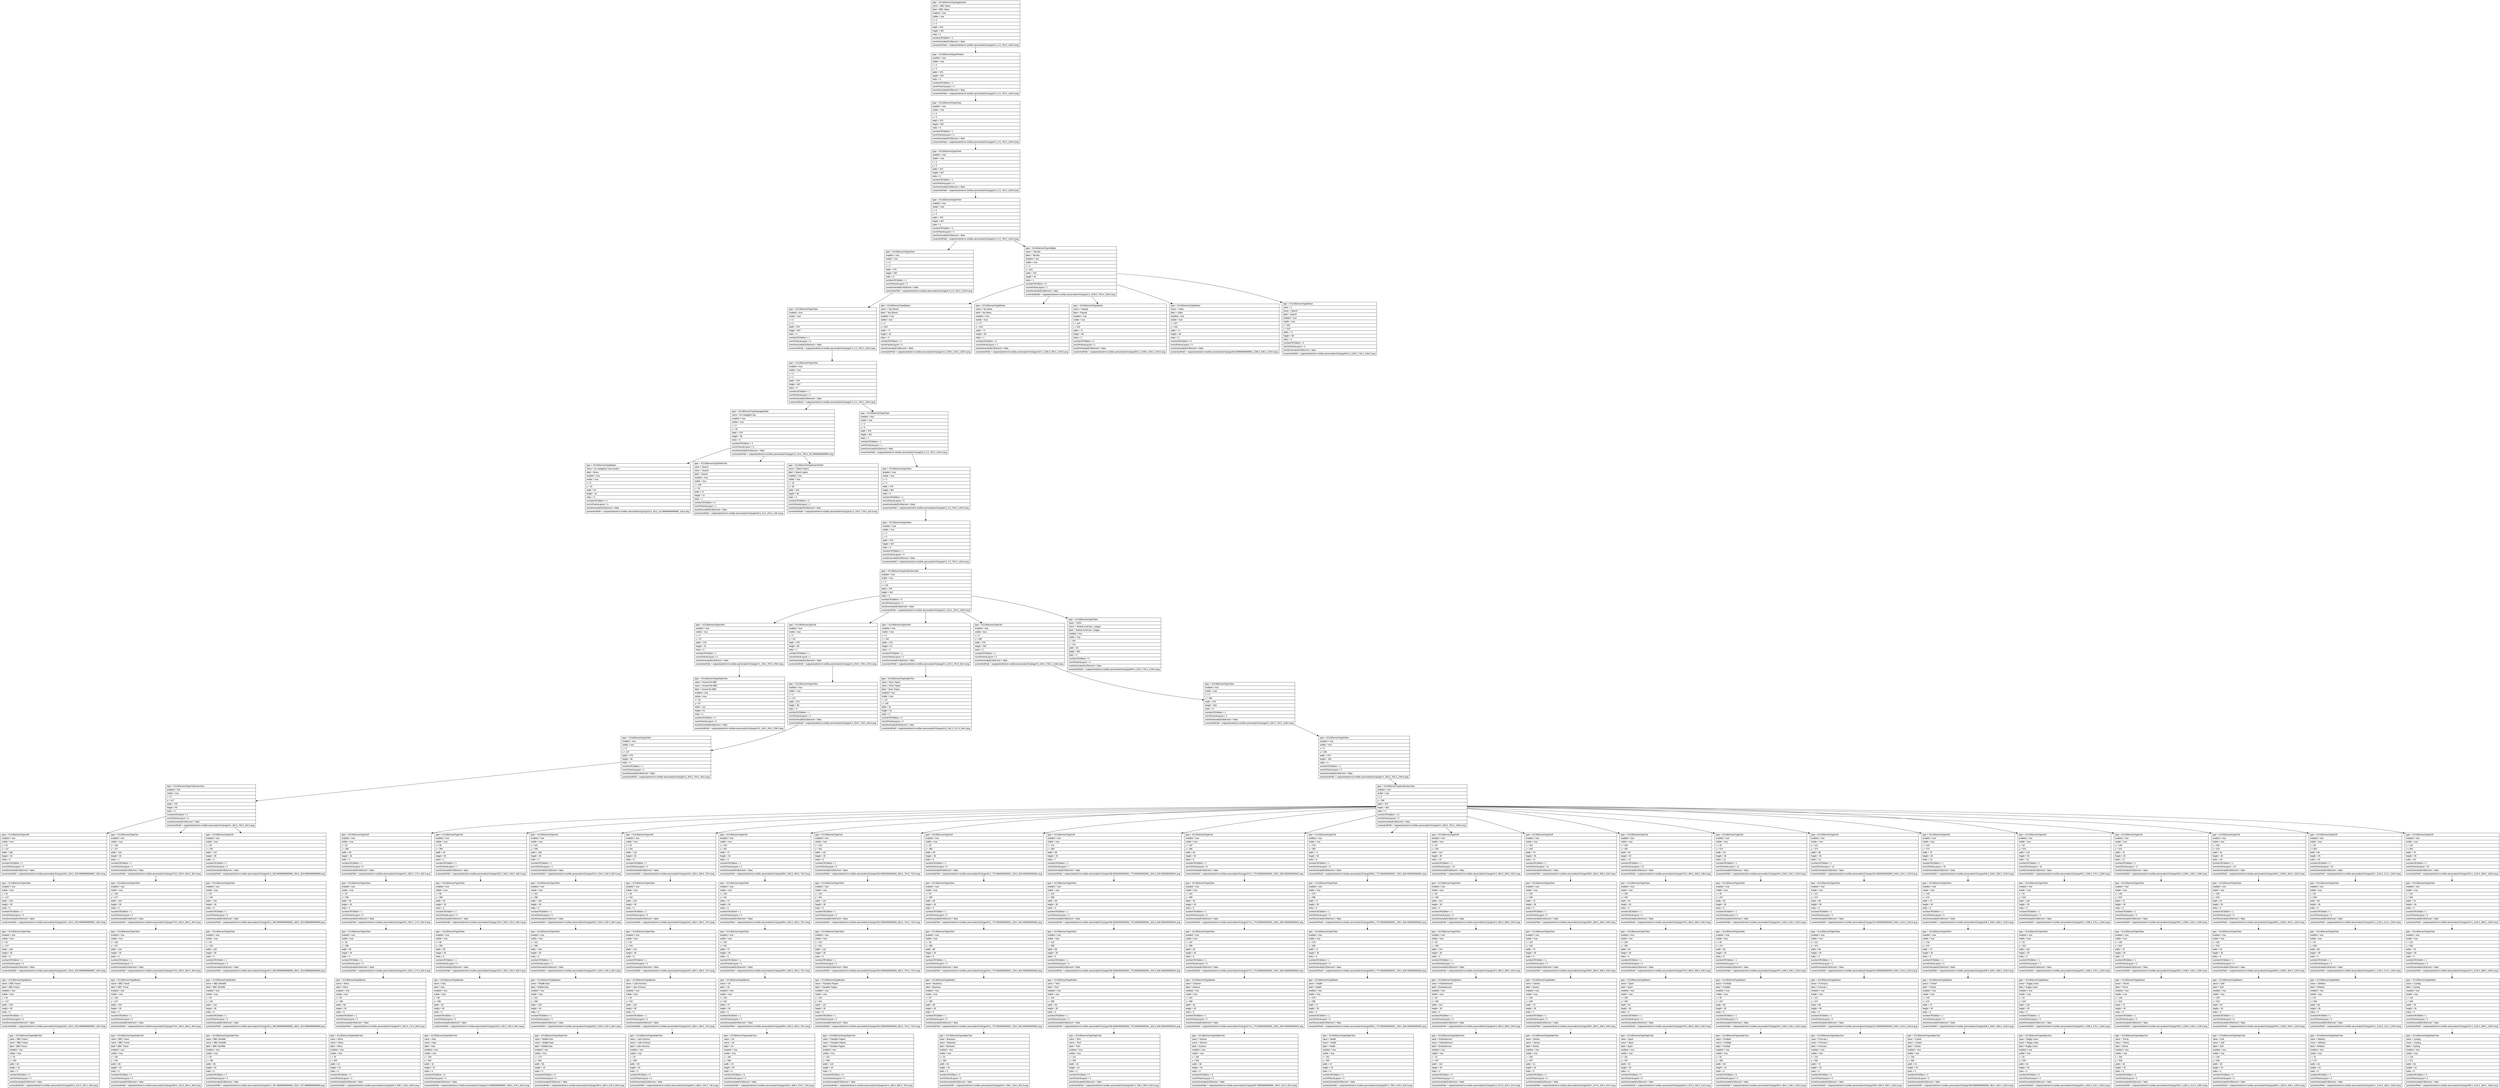 digraph Layout {

	node [shape=record fontname=Arial];

	0	[label="{type = XCUIElementTypeApplication\l|name = BBC News\l|label = BBC News\l|enabled = true\l|visible = true\l|x = 0\l|y = 0\l|width = 375\l|height = 667\l|index = 0\l|numberOfChildren = 2\l|eventGeneratedOnElement = false \l|screenshotPath = outputs/android-to-ios/bbc-personalize/S1/pngs/0.0_0.0_750.0_1334.0.png\l}"]
	1	[label="{type = XCUIElementTypeWindow\l|enabled = true\l|visible = true\l|x = 0\l|y = 0\l|width = 375\l|height = 667\l|index = 0\l|numberOfChildren = 1\l|numInParentLayout = 0\l|eventGeneratedOnElement = false \l|screenshotPath = outputs/android-to-ios/bbc-personalize/S1/pngs/0.0_0.0_750.0_1334.0.png\l}"]
	2	[label="{type = XCUIElementTypeOther\l|enabled = true\l|visible = true\l|x = 0\l|y = 0\l|width = 375\l|height = 667\l|index = 0\l|numberOfChildren = 1\l|numInParentLayout = 0\l|eventGeneratedOnElement = false \l|screenshotPath = outputs/android-to-ios/bbc-personalize/S1/pngs/0.0_0.0_750.0_1334.0.png\l}"]
	3	[label="{type = XCUIElementTypeOther\l|enabled = true\l|visible = true\l|x = 0\l|y = 0\l|width = 375\l|height = 667\l|index = 0\l|numberOfChildren = 1\l|numInParentLayout = 0\l|eventGeneratedOnElement = false \l|screenshotPath = outputs/android-to-ios/bbc-personalize/S1/pngs/0.0_0.0_750.0_1334.0.png\l}"]
	4	[label="{type = XCUIElementTypeOther\l|enabled = true\l|visible = true\l|x = 0\l|y = 0\l|width = 375\l|height = 667\l|index = 0\l|numberOfChildren = 2\l|numInParentLayout = 0\l|eventGeneratedOnElement = false \l|screenshotPath = outputs/android-to-ios/bbc-personalize/S1/pngs/0.0_0.0_750.0_1334.0.png\l}"]
	5	[label="{type = XCUIElementTypeOther\l|enabled = true\l|visible = true\l|x = 0\l|y = 0\l|width = 375\l|height = 667\l|index = 0\l|numberOfChildren = 1\l|numInParentLayout = 0\l|eventGeneratedOnElement = false \l|screenshotPath = outputs/android-to-ios/bbc-personalize/S1/pngs/0.0_0.0_750.0_1334.0.png\l}"]
	6	[label="{type = XCUIElementTypeTabBar\l|name = Tab Bar\l|label = Tab Bar\l|enabled = true\l|visible = true\l|x = 0\l|y = 618\l|width = 375\l|height = 49\l|index = 1\l|numberOfChildren = 5\l|numInParentLayout = 1\l|eventGeneratedOnElement = false \l|screenshotPath = outputs/android-to-ios/bbc-personalize/S1/pngs/0.0_1236.0_750.0_1334.0.png\l}"]
	7	[label="{type = XCUIElementTypeOther\l|enabled = true\l|visible = true\l|x = 0\l|y = 0\l|width = 375\l|height = 667\l|index = 0\l|numberOfChildren = 1\l|numInParentLayout = 0\l|eventGeneratedOnElement = false \l|screenshotPath = outputs/android-to-ios/bbc-personalize/S1/pngs/0.0_0.0_750.0_1334.0.png\l}"]
	8	[label="{type = XCUIElementTypeButton\l|name = Top Stories\l|label = Top Stories\l|enabled = true\l|visible = true\l|x = 2\l|y = 619\l|width = 71\l|height = 48\l|index = 0\l|numberOfChildren = 0\l|numInParentLayout = 0\l|eventGeneratedOnElement = false \l|screenshotPath = outputs/android-to-ios/bbc-personalize/S1/pngs/4.0_1238.0_146.0_1334.0.png\l}"]
	9	[label="{type = XCUIElementTypeButton\l|name = My News\l|label = My News\l|enabled = true\l|visible = true\l|x = 77\l|y = 619\l|width = 71\l|height = 48\l|index = 1\l|numberOfChildren = 0\l|numInParentLayout = 1\l|eventGeneratedOnElement = false \l|screenshotPath = outputs/android-to-ios/bbc-personalize/S1/pngs/154.0_1238.0_296.0_1334.0.png\l}"]
	10	[label="{type = XCUIElementTypeButton\l|name = Popular\l|label = Popular\l|enabled = true\l|visible = true\l|x = 152\l|y = 619\l|width = 71\l|height = 48\l|index = 2\l|numberOfChildren = 0\l|numInParentLayout = 2\l|eventGeneratedOnElement = false \l|screenshotPath = outputs/android-to-ios/bbc-personalize/S1/pngs/304.0_1238.0_446.0_1334.0.png\l}"]
	11	[label="{type = XCUIElementTypeButton\l|name = Video\l|label = Video\l|enabled = true\l|visible = true\l|x = 227\l|y = 619\l|width = 71\l|height = 48\l|index = 3\l|numberOfChildren = 0\l|numInParentLayout = 3\l|eventGeneratedOnElement = false \l|screenshotPath = outputs/android-to-ios/bbc-personalize/S1/pngs/453.99999999999994_1238.0_596.0_1334.0.png\l}"]
	12	[label="{type = XCUIElementTypeButton\l|value = 1\l|name = Search\l|label = Search\l|enabled = true\l|visible = true\l|x = 302\l|y = 619\l|width = 71\l|height = 48\l|index = 4\l|numberOfChildren = 0\l|numInParentLayout = 4\l|eventGeneratedOnElement = false \l|screenshotPath = outputs/android-to-ios/bbc-personalize/S1/pngs/604.0_1238.0_746.0_1334.0.png\l}"]
	13	[label="{type = XCUIElementTypeOther\l|enabled = true\l|visible = true\l|x = 0\l|y = 0\l|width = 375\l|height = 667\l|index = 0\l|numberOfChildren = 2\l|numInParentLayout = 0\l|eventGeneratedOnElement = false \l|screenshotPath = outputs/android-to-ios/bbc-personalize/S1/pngs/0.0_0.0_750.0_1334.0.png\l}"]
	14	[label="{type = XCUIElementTypeNavigationBar\l|name = bn-navigation-bar\l|enabled = true\l|visible = true\l|x = 0\l|y = 20\l|width = 375\l|height = 96\l|index = 0\l|numberOfChildren = 3\l|numInParentLayout = 0\l|eventGeneratedOnElement = false \l|screenshotPath = outputs/android-to-ios/bbc-personalize/S1/pngs/0.0_40.0_750.0_231.99999999999997.png\l}"]
	15	[label="{type = XCUIElementTypeOther\l|enabled = true\l|visible = true\l|x = 0\l|y = 0\l|width = 375\l|height = 667\l|index = 1\l|numberOfChildren = 1\l|numInParentLayout = 1\l|eventGeneratedOnElement = false \l|screenshotPath = outputs/android-to-ios/bbc-personalize/S1/pngs/0.0_0.0_750.0_1334.0.png\l}"]
	16	[label="{type = XCUIElementTypeButton\l|name = bn-navigation-menu-button\l|label = Menu\l|enabled = true\l|visible = true\l|x = 8\l|y = 20\l|width = 54\l|height = 44\l|index = 0\l|numberOfChildren = 0\l|numInParentLayout = 0\l|eventGeneratedOnElement = false \l|screenshotPath = outputs/android-to-ios/bbc-personalize/S1/pngs/16.0_40.0_123.99999999999999_128.0.png\l}"]
	17	[label="{type = XCUIElementTypeStaticText\l|value = Search\l|name = Search\l|label = Search\l|enabled = true\l|visible = true\l|x = 159\l|y = 32\l|width = 57\l|height = 21\l|index = 1\l|numberOfChildren = 0\l|numInParentLayout = 1\l|eventGeneratedOnElement = false \l|screenshotPath = outputs/android-to-ios/bbc-personalize/S1/pngs/318.0_64.0_432.0_106.0.png\l}"]
	18	[label="{type = XCUIElementTypeSearchField\l|name = Search topics\l|label = Search topics\l|enabled = true\l|visible = true\l|x = 16\l|y = 65\l|width = 343\l|height = 36\l|index = 2\l|numberOfChildren = 0\l|numInParentLayout = 2\l|eventGeneratedOnElement = false \l|screenshotPath = outputs/android-to-ios/bbc-personalize/S1/pngs/32.0_130.0_718.0_202.0.png\l}"]
	19	[label="{type = XCUIElementTypeOther\l|enabled = true\l|visible = true\l|x = 0\l|y = 0\l|width = 375\l|height = 667\l|index = 0\l|numberOfChildren = 1\l|numInParentLayout = 0\l|eventGeneratedOnElement = false \l|screenshotPath = outputs/android-to-ios/bbc-personalize/S1/pngs/0.0_0.0_750.0_1334.0.png\l}"]
	20	[label="{type = XCUIElementTypeOther\l|enabled = true\l|visible = true\l|x = 0\l|y = 0\l|width = 375\l|height = 667\l|index = 0\l|numberOfChildren = 1\l|numInParentLayout = 0\l|eventGeneratedOnElement = false \l|screenshotPath = outputs/android-to-ios/bbc-personalize/S1/pngs/0.0_0.0_750.0_1334.0.png\l}"]
	21	[label="{type = XCUIElementTypeCollectionView\l|enabled = true\l|visible = true\l|x = 0\l|y = 116\l|width = 375\l|height = 502\l|index = 0\l|numberOfChildren = 5\l|numInParentLayout = 0\l|eventGeneratedOnElement = false \l|screenshotPath = outputs/android-to-ios/bbc-personalize/S1/pngs/0.0_232.0_750.0_1236.0.png\l}"]
	22	[label="{type = XCUIElementTypeOther\l|enabled = true\l|visible = true\l|x = 0\l|y = 97\l|width = 375\l|height = 51\l|index = 0\l|numberOfChildren = 1\l|numInParentLayout = 0\l|eventGeneratedOnElement = false \l|screenshotPath = outputs/android-to-ios/bbc-personalize/S1/pngs/0.0_194.0_750.0_296.0.png\l}"]
	23	[label="{type = XCUIElementTypeCell\l|enabled = true\l|visible = true\l|x = 0\l|y = 147\l|width = 375\l|height = 80\l|index = 1\l|numberOfChildren = 1\l|numInParentLayout = 1\l|eventGeneratedOnElement = false \l|screenshotPath = outputs/android-to-ios/bbc-personalize/S1/pngs/0.0_294.0_750.0_454.0.png\l}"]
	24	[label="{type = XCUIElementTypeOther\l|enabled = true\l|visible = true\l|x = 0\l|y = 246\l|width = 375\l|height = 51\l|index = 2\l|numberOfChildren = 1\l|numInParentLayout = 2\l|eventGeneratedOnElement = false \l|screenshotPath = outputs/android-to-ios/bbc-personalize/S1/pngs/0.0_492.0_750.0_594.0.png\l}"]
	25	[label="{type = XCUIElementTypeCell\l|enabled = true\l|visible = true\l|x = 0\l|y = 296\l|width = 375\l|height = 302\l|index = 3\l|numberOfChildren = 1\l|numInParentLayout = 3\l|eventGeneratedOnElement = false \l|screenshotPath = outputs/android-to-ios/bbc-personalize/S1/pngs/0.0_592.0_750.0_1196.0.png\l}"]
	26	[label="{type = XCUIElementTypeOther\l|value = 100%\l|name = Vertical scroll bar, 2 pages\l|label = Vertical scroll bar, 2 pages\l|enabled = true\l|visible = true\l|x = 342\l|y = 116\l|width = 30\l|height = 502\l|index = 4\l|numberOfChildren = 0\l|numInParentLayout = 4\l|eventGeneratedOnElement = false \l|screenshotPath = outputs/android-to-ios/bbc-personalize/S1/pngs/684.0_232.0_744.0_1236.0.png\l}"]
	27	[label="{type = XCUIElementTypeStaticText\l|value = Around the BBC\l|name = Around the BBC\l|label = Around the BBC\l|enabled = true\l|visible = true\l|x = 20\l|y = 97\l|width = 121\l|height = 51\l|index = 0\l|numberOfChildren = 0\l|numInParentLayout = 0\l|eventGeneratedOnElement = false \l|screenshotPath = outputs/android-to-ios/bbc-personalize/S1/pngs/40.0_194.0_282.0_296.0.png\l}"]
	28	[label="{type = XCUIElementTypeOther\l|enabled = true\l|visible = true\l|x = 0\l|y = 147\l|width = 375\l|height = 80\l|index = 0\l|numberOfChildren = 1\l|numInParentLayout = 0\l|eventGeneratedOnElement = false \l|screenshotPath = outputs/android-to-ios/bbc-personalize/S1/pngs/0.0_294.0_750.0_454.0.png\l}"]
	29	[label="{type = XCUIElementTypeStaticText\l|value = More Topics\l|name = More Topics\l|label = More Topics\l|enabled = true\l|visible = true\l|x = 20\l|y = 246\l|width = 91\l|height = 51\l|index = 0\l|numberOfChildren = 0\l|numInParentLayout = 0\l|eventGeneratedOnElement = false \l|screenshotPath = outputs/android-to-ios/bbc-personalize/S1/pngs/40.0_492.0_222.0_594.0.png\l}"]
	30	[label="{type = XCUIElementTypeOther\l|enabled = true\l|visible = true\l|x = 0\l|y = 296\l|width = 375\l|height = 302\l|index = 0\l|numberOfChildren = 1\l|numInParentLayout = 0\l|eventGeneratedOnElement = false \l|screenshotPath = outputs/android-to-ios/bbc-personalize/S1/pngs/0.0_592.0_750.0_1196.0.png\l}"]
	31	[label="{type = XCUIElementTypeOther\l|enabled = true\l|visible = true\l|x = 0\l|y = 147\l|width = 375\l|height = 80\l|index = 0\l|numberOfChildren = 1\l|numInParentLayout = 0\l|eventGeneratedOnElement = false \l|screenshotPath = outputs/android-to-ios/bbc-personalize/S1/pngs/0.0_294.0_750.0_454.0.png\l}"]
	32	[label="{type = XCUIElementTypeOther\l|enabled = true\l|visible = true\l|x = 0\l|y = 296\l|width = 375\l|height = 302\l|index = 0\l|numberOfChildren = 1\l|numInParentLayout = 0\l|eventGeneratedOnElement = false \l|screenshotPath = outputs/android-to-ios/bbc-personalize/S1/pngs/0.0_592.0_750.0_1196.0.png\l}"]
	33	[label="{type = XCUIElementTypeCollectionView\l|enabled = true\l|visible = true\l|x = 0\l|y = 147\l|width = 375\l|height = 80\l|index = 0\l|numberOfChildren = 3\l|numInParentLayout = 0\l|eventGeneratedOnElement = false \l|screenshotPath = outputs/android-to-ios/bbc-personalize/S1/pngs/0.0_294.0_750.0_454.0.png\l}"]
	34	[label="{type = XCUIElementTypeCollectionView\l|enabled = true\l|visible = true\l|x = 0\l|y = 296\l|width = 375\l|height = 302\l|index = 0\l|numberOfChildren = 21\l|numInParentLayout = 0\l|eventGeneratedOnElement = false \l|screenshotPath = outputs/android-to-ios/bbc-personalize/S1/pngs/0.0_592.0_750.0_1196.0.png\l}"]
	35	[label="{type = XCUIElementTypeCell\l|enabled = true\l|visible = true\l|x = 20\l|y = 147\l|width = 108\l|height = 35\l|index = 0\l|numberOfChildren = 1\l|numInParentLayout = 0\l|eventGeneratedOnElement = false \l|screenshotPath = outputs/android-to-ios/bbc-personalize/S1/pngs/40.0_294.0_255.99999999999997_364.0.png\l}"]
	36	[label="{type = XCUIElementTypeCell\l|enabled = true\l|visible = true\l|x = 138\l|y = 147\l|width = 104\l|height = 35\l|index = 1\l|numberOfChildren = 1\l|numInParentLayout = 1\l|eventGeneratedOnElement = false \l|screenshotPath = outputs/android-to-ios/bbc-personalize/S1/pngs/276.0_294.0_484.0_364.0.png\l}"]
	37	[label="{type = XCUIElementTypeCell\l|enabled = true\l|visible = true\l|x = 20\l|y = 192\l|width = 120\l|height = 35\l|index = 2\l|numberOfChildren = 1\l|numInParentLayout = 2\l|eventGeneratedOnElement = false \l|screenshotPath = outputs/android-to-ios/bbc-personalize/S1/pngs/40.0_383.99999999999994_280.0_453.99999999999994.png\l}"]
	38	[label="{type = XCUIElementTypeCell\l|enabled = true\l|visible = true\l|x = 20\l|y = 296\l|width = 66\l|height = 35\l|index = 0\l|numberOfChildren = 1\l|numInParentLayout = 0\l|eventGeneratedOnElement = false \l|screenshotPath = outputs/android-to-ios/bbc-personalize/S1/pngs/40.0_592.0_172.0_662.0.png\l}"]
	39	[label="{type = XCUIElementTypeCell\l|enabled = true\l|visible = true\l|x = 96\l|y = 296\l|width = 55\l|height = 35\l|index = 1\l|numberOfChildren = 1\l|numInParentLayout = 1\l|eventGeneratedOnElement = false \l|screenshotPath = outputs/android-to-ios/bbc-personalize/S1/pngs/192.0_592.0_302.0_662.0.png\l}"]
	40	[label="{type = XCUIElementTypeCell\l|enabled = true\l|visible = true\l|x = 161\l|y = 296\l|width = 109\l|height = 35\l|index = 2\l|numberOfChildren = 1\l|numInParentLayout = 2\l|eventGeneratedOnElement = false \l|screenshotPath = outputs/android-to-ios/bbc-personalize/S1/pngs/322.0_592.0_540.0_662.0.png\l}"]
	41	[label="{type = XCUIElementTypeCell\l|enabled = true\l|visible = true\l|x = 20\l|y = 341\l|width = 123\l|height = 35\l|index = 3\l|numberOfChildren = 1\l|numInParentLayout = 3\l|eventGeneratedOnElement = false \l|screenshotPath = outputs/android-to-ios/bbc-personalize/S1/pngs/40.0_682.0_286.0_752.0.png\l}"]
	42	[label="{type = XCUIElementTypeCell\l|enabled = true\l|visible = true\l|x = 153\l|y = 341\l|width = 47\l|height = 35\l|index = 4\l|numberOfChildren = 1\l|numInParentLayout = 4\l|eventGeneratedOnElement = false \l|screenshotPath = outputs/android-to-ios/bbc-personalize/S1/pngs/306.0_682.0_400.0_752.0.png\l}"]
	43	[label="{type = XCUIElementTypeCell\l|enabled = true\l|visible = true\l|x = 210\l|y = 341\l|width = 142\l|height = 35\l|index = 5\l|numberOfChildren = 1\l|numInParentLayout = 5\l|eventGeneratedOnElement = false \l|screenshotPath = outputs/android-to-ios/bbc-personalize/S1/pngs/420.00000000000006_682.0_704.0_752.0.png\l}"]
	44	[label="{type = XCUIElementTypeCell\l|enabled = true\l|visible = true\l|x = 20\l|y = 385\l|width = 89\l|height = 35\l|index = 6\l|numberOfChildren = 1\l|numInParentLayout = 6\l|eventGeneratedOnElement = false \l|screenshotPath = outputs/android-to-ios/bbc-personalize/S1/pngs/40.0_770.0000000000001_218.0_840.0000000000001.png\l}"]
	45	[label="{type = XCUIElementTypeCell\l|enabled = true\l|visible = true\l|x = 119\l|y = 385\l|width = 58\l|height = 35\l|index = 7\l|numberOfChildren = 1\l|numInParentLayout = 7\l|eventGeneratedOnElement = false \l|screenshotPath = outputs/android-to-ios/bbc-personalize/S1/pngs/238.00000000000003_770.0000000000001_354.0_840.0000000000001.png\l}"]
	46	[label="{type = XCUIElementTypeCell\l|enabled = true\l|visible = true\l|x = 187\l|y = 385\l|width = 82\l|height = 35\l|index = 8\l|numberOfChildren = 1\l|numInParentLayout = 8\l|eventGeneratedOnElement = false \l|screenshotPath = outputs/android-to-ios/bbc-personalize/S1/pngs/374.0_770.0000000000001_538.0_840.0000000000001.png\l}"]
	47	[label="{type = XCUIElementTypeCell\l|enabled = true\l|visible = true\l|x = 279\l|y = 385\l|width = 71\l|height = 35\l|index = 9\l|numberOfChildren = 1\l|numInParentLayout = 9\l|eventGeneratedOnElement = false \l|screenshotPath = outputs/android-to-ios/bbc-personalize/S1/pngs/558.0_770.0000000000001_700.0_840.0000000000001.png\l}"]
	48	[label="{type = XCUIElementTypeCell\l|enabled = true\l|visible = true\l|x = 20\l|y = 430\l|width = 124\l|height = 35\l|index = 10\l|numberOfChildren = 1\l|numInParentLayout = 10\l|eventGeneratedOnElement = false \l|screenshotPath = outputs/android-to-ios/bbc-personalize/S1/pngs/40.0_860.0_288.0_930.0.png\l}"]
	49	[label="{type = XCUIElementTypeCell\l|enabled = true\l|visible = true\l|x = 154\l|y = 430\l|width = 75\l|height = 35\l|index = 11\l|numberOfChildren = 1\l|numInParentLayout = 11\l|eventGeneratedOnElement = false \l|screenshotPath = outputs/android-to-ios/bbc-personalize/S1/pngs/308.0_860.0_458.0_930.0.png\l}"]
	50	[label="{type = XCUIElementTypeCell\l|enabled = true\l|visible = true\l|x = 239\l|y = 430\l|width = 64\l|height = 35\l|index = 12\l|numberOfChildren = 1\l|numInParentLayout = 12\l|eventGeneratedOnElement = false \l|screenshotPath = outputs/android-to-ios/bbc-personalize/S1/pngs/478.0_860.0_606.0_930.0.png\l}"]
	51	[label="{type = XCUIElementTypeCell\l|enabled = true\l|visible = true\l|x = 20\l|y = 474\l|width = 82\l|height = 35\l|index = 13\l|numberOfChildren = 1\l|numInParentLayout = 13\l|eventGeneratedOnElement = false \l|screenshotPath = outputs/android-to-ios/bbc-personalize/S1/pngs/40.0_948.0_204.0_1018.0.png\l}"]
	52	[label="{type = XCUIElementTypeCell\l|enabled = true\l|visible = true\l|x = 112\l|y = 474\l|width = 96\l|height = 35\l|index = 14\l|numberOfChildren = 1\l|numInParentLayout = 14\l|eventGeneratedOnElement = false \l|screenshotPath = outputs/android-to-ios/bbc-personalize/S1/pngs/224.00000000000003_948.0_416.0_1018.0.png\l}"]
	53	[label="{type = XCUIElementTypeCell\l|enabled = true\l|visible = true\l|x = 218\l|y = 474\l|width = 75\l|height = 35\l|index = 15\l|numberOfChildren = 1\l|numInParentLayout = 15\l|eventGeneratedOnElement = false \l|screenshotPath = outputs/android-to-ios/bbc-personalize/S1/pngs/436.0_948.0_586.0_1018.0.png\l}"]
	54	[label="{type = XCUIElementTypeCell\l|enabled = true\l|visible = true\l|x = 20\l|y = 519\l|width = 118\l|height = 35\l|index = 16\l|numberOfChildren = 1\l|numInParentLayout = 16\l|eventGeneratedOnElement = false \l|screenshotPath = outputs/android-to-ios/bbc-personalize/S1/pngs/40.0_1038.0_276.0_1108.0.png\l}"]
	55	[label="{type = XCUIElementTypeCell\l|enabled = true\l|visible = true\l|x = 148\l|y = 519\l|width = 70\l|height = 35\l|index = 17\l|numberOfChildren = 1\l|numInParentLayout = 17\l|eventGeneratedOnElement = false \l|screenshotPath = outputs/android-to-ios/bbc-personalize/S1/pngs/296.0_1038.0_436.0_1108.0.png\l}"]
	56	[label="{type = XCUIElementTypeCell\l|enabled = true\l|visible = true\l|x = 228\l|y = 519\l|width = 54\l|height = 35\l|index = 18\l|numberOfChildren = 1\l|numInParentLayout = 18\l|eventGeneratedOnElement = false \l|screenshotPath = outputs/android-to-ios/bbc-personalize/S1/pngs/456.0_1038.0_564.0_1108.0.png\l}"]
	57	[label="{type = XCUIElementTypeCell\l|enabled = true\l|visible = true\l|x = 20\l|y = 563\l|width = 86\l|height = 35\l|index = 19\l|numberOfChildren = 1\l|numInParentLayout = 19\l|eventGeneratedOnElement = false \l|screenshotPath = outputs/android-to-ios/bbc-personalize/S1/pngs/40.0_1126.0_212.0_1196.0.png\l}"]
	58	[label="{type = XCUIElementTypeCell\l|enabled = true\l|visible = true\l|x = 116\l|y = 563\l|width = 78\l|height = 35\l|index = 20\l|numberOfChildren = 1\l|numInParentLayout = 20\l|eventGeneratedOnElement = false \l|screenshotPath = outputs/android-to-ios/bbc-personalize/S1/pngs/232.0_1126.0_388.0_1196.0.png\l}"]
	59	[label="{type = XCUIElementTypeOther\l|enabled = true\l|visible = true\l|x = 20\l|y = 147\l|width = 108\l|height = 35\l|index = 0\l|numberOfChildren = 1\l|numInParentLayout = 0\l|eventGeneratedOnElement = false \l|screenshotPath = outputs/android-to-ios/bbc-personalize/S1/pngs/40.0_294.0_255.99999999999997_364.0.png\l}"]
	60	[label="{type = XCUIElementTypeOther\l|enabled = true\l|visible = true\l|x = 138\l|y = 147\l|width = 104\l|height = 35\l|index = 0\l|numberOfChildren = 1\l|numInParentLayout = 0\l|eventGeneratedOnElement = false \l|screenshotPath = outputs/android-to-ios/bbc-personalize/S1/pngs/276.0_294.0_484.0_364.0.png\l}"]
	61	[label="{type = XCUIElementTypeOther\l|enabled = true\l|visible = true\l|x = 20\l|y = 192\l|width = 120\l|height = 35\l|index = 0\l|numberOfChildren = 1\l|numInParentLayout = 0\l|eventGeneratedOnElement = false \l|screenshotPath = outputs/android-to-ios/bbc-personalize/S1/pngs/40.0_383.99999999999994_280.0_453.99999999999994.png\l}"]
	62	[label="{type = XCUIElementTypeOther\l|enabled = true\l|visible = true\l|x = 20\l|y = 296\l|width = 66\l|height = 35\l|index = 0\l|numberOfChildren = 1\l|numInParentLayout = 0\l|eventGeneratedOnElement = false \l|screenshotPath = outputs/android-to-ios/bbc-personalize/S1/pngs/40.0_592.0_172.0_662.0.png\l}"]
	63	[label="{type = XCUIElementTypeOther\l|enabled = true\l|visible = true\l|x = 96\l|y = 296\l|width = 55\l|height = 35\l|index = 0\l|numberOfChildren = 1\l|numInParentLayout = 0\l|eventGeneratedOnElement = false \l|screenshotPath = outputs/android-to-ios/bbc-personalize/S1/pngs/192.0_592.0_302.0_662.0.png\l}"]
	64	[label="{type = XCUIElementTypeOther\l|enabled = true\l|visible = true\l|x = 161\l|y = 296\l|width = 109\l|height = 35\l|index = 0\l|numberOfChildren = 1\l|numInParentLayout = 0\l|eventGeneratedOnElement = false \l|screenshotPath = outputs/android-to-ios/bbc-personalize/S1/pngs/322.0_592.0_540.0_662.0.png\l}"]
	65	[label="{type = XCUIElementTypeOther\l|enabled = true\l|visible = true\l|x = 20\l|y = 341\l|width = 123\l|height = 35\l|index = 0\l|numberOfChildren = 1\l|numInParentLayout = 0\l|eventGeneratedOnElement = false \l|screenshotPath = outputs/android-to-ios/bbc-personalize/S1/pngs/40.0_682.0_286.0_752.0.png\l}"]
	66	[label="{type = XCUIElementTypeOther\l|enabled = true\l|visible = true\l|x = 153\l|y = 341\l|width = 47\l|height = 35\l|index = 0\l|numberOfChildren = 1\l|numInParentLayout = 0\l|eventGeneratedOnElement = false \l|screenshotPath = outputs/android-to-ios/bbc-personalize/S1/pngs/306.0_682.0_400.0_752.0.png\l}"]
	67	[label="{type = XCUIElementTypeOther\l|enabled = true\l|visible = true\l|x = 210\l|y = 341\l|width = 142\l|height = 35\l|index = 0\l|numberOfChildren = 1\l|numInParentLayout = 0\l|eventGeneratedOnElement = false \l|screenshotPath = outputs/android-to-ios/bbc-personalize/S1/pngs/420.00000000000006_682.0_704.0_752.0.png\l}"]
	68	[label="{type = XCUIElementTypeOther\l|enabled = true\l|visible = true\l|x = 20\l|y = 385\l|width = 89\l|height = 35\l|index = 0\l|numberOfChildren = 1\l|numInParentLayout = 0\l|eventGeneratedOnElement = false \l|screenshotPath = outputs/android-to-ios/bbc-personalize/S1/pngs/40.0_770.0000000000001_218.0_840.0000000000001.png\l}"]
	69	[label="{type = XCUIElementTypeOther\l|enabled = true\l|visible = true\l|x = 119\l|y = 385\l|width = 58\l|height = 35\l|index = 0\l|numberOfChildren = 1\l|numInParentLayout = 0\l|eventGeneratedOnElement = false \l|screenshotPath = outputs/android-to-ios/bbc-personalize/S1/pngs/238.00000000000003_770.0000000000001_354.0_840.0000000000001.png\l}"]
	70	[label="{type = XCUIElementTypeOther\l|enabled = true\l|visible = true\l|x = 187\l|y = 385\l|width = 82\l|height = 35\l|index = 0\l|numberOfChildren = 1\l|numInParentLayout = 0\l|eventGeneratedOnElement = false \l|screenshotPath = outputs/android-to-ios/bbc-personalize/S1/pngs/374.0_770.0000000000001_538.0_840.0000000000001.png\l}"]
	71	[label="{type = XCUIElementTypeOther\l|enabled = true\l|visible = true\l|x = 279\l|y = 385\l|width = 71\l|height = 35\l|index = 0\l|numberOfChildren = 1\l|numInParentLayout = 0\l|eventGeneratedOnElement = false \l|screenshotPath = outputs/android-to-ios/bbc-personalize/S1/pngs/558.0_770.0000000000001_700.0_840.0000000000001.png\l}"]
	72	[label="{type = XCUIElementTypeOther\l|enabled = true\l|visible = true\l|x = 20\l|y = 430\l|width = 124\l|height = 35\l|index = 0\l|numberOfChildren = 1\l|numInParentLayout = 0\l|eventGeneratedOnElement = false \l|screenshotPath = outputs/android-to-ios/bbc-personalize/S1/pngs/40.0_860.0_288.0_930.0.png\l}"]
	73	[label="{type = XCUIElementTypeOther\l|enabled = true\l|visible = true\l|x = 154\l|y = 430\l|width = 75\l|height = 35\l|index = 0\l|numberOfChildren = 1\l|numInParentLayout = 0\l|eventGeneratedOnElement = false \l|screenshotPath = outputs/android-to-ios/bbc-personalize/S1/pngs/308.0_860.0_458.0_930.0.png\l}"]
	74	[label="{type = XCUIElementTypeOther\l|enabled = true\l|visible = true\l|x = 239\l|y = 430\l|width = 64\l|height = 35\l|index = 0\l|numberOfChildren = 1\l|numInParentLayout = 0\l|eventGeneratedOnElement = false \l|screenshotPath = outputs/android-to-ios/bbc-personalize/S1/pngs/478.0_860.0_606.0_930.0.png\l}"]
	75	[label="{type = XCUIElementTypeOther\l|enabled = true\l|visible = true\l|x = 20\l|y = 474\l|width = 82\l|height = 35\l|index = 0\l|numberOfChildren = 1\l|numInParentLayout = 0\l|eventGeneratedOnElement = false \l|screenshotPath = outputs/android-to-ios/bbc-personalize/S1/pngs/40.0_948.0_204.0_1018.0.png\l}"]
	76	[label="{type = XCUIElementTypeOther\l|enabled = true\l|visible = true\l|x = 112\l|y = 474\l|width = 96\l|height = 35\l|index = 0\l|numberOfChildren = 1\l|numInParentLayout = 0\l|eventGeneratedOnElement = false \l|screenshotPath = outputs/android-to-ios/bbc-personalize/S1/pngs/224.00000000000003_948.0_416.0_1018.0.png\l}"]
	77	[label="{type = XCUIElementTypeOther\l|enabled = true\l|visible = true\l|x = 218\l|y = 474\l|width = 75\l|height = 35\l|index = 0\l|numberOfChildren = 1\l|numInParentLayout = 0\l|eventGeneratedOnElement = false \l|screenshotPath = outputs/android-to-ios/bbc-personalize/S1/pngs/436.0_948.0_586.0_1018.0.png\l}"]
	78	[label="{type = XCUIElementTypeOther\l|enabled = true\l|visible = true\l|x = 20\l|y = 519\l|width = 118\l|height = 35\l|index = 0\l|numberOfChildren = 1\l|numInParentLayout = 0\l|eventGeneratedOnElement = false \l|screenshotPath = outputs/android-to-ios/bbc-personalize/S1/pngs/40.0_1038.0_276.0_1108.0.png\l}"]
	79	[label="{type = XCUIElementTypeOther\l|enabled = true\l|visible = true\l|x = 148\l|y = 519\l|width = 70\l|height = 35\l|index = 0\l|numberOfChildren = 1\l|numInParentLayout = 0\l|eventGeneratedOnElement = false \l|screenshotPath = outputs/android-to-ios/bbc-personalize/S1/pngs/296.0_1038.0_436.0_1108.0.png\l}"]
	80	[label="{type = XCUIElementTypeOther\l|enabled = true\l|visible = true\l|x = 228\l|y = 519\l|width = 54\l|height = 35\l|index = 0\l|numberOfChildren = 1\l|numInParentLayout = 0\l|eventGeneratedOnElement = false \l|screenshotPath = outputs/android-to-ios/bbc-personalize/S1/pngs/456.0_1038.0_564.0_1108.0.png\l}"]
	81	[label="{type = XCUIElementTypeOther\l|enabled = true\l|visible = true\l|x = 20\l|y = 563\l|width = 86\l|height = 35\l|index = 0\l|numberOfChildren = 1\l|numInParentLayout = 0\l|eventGeneratedOnElement = false \l|screenshotPath = outputs/android-to-ios/bbc-personalize/S1/pngs/40.0_1126.0_212.0_1196.0.png\l}"]
	82	[label="{type = XCUIElementTypeOther\l|enabled = true\l|visible = true\l|x = 116\l|y = 563\l|width = 78\l|height = 35\l|index = 0\l|numberOfChildren = 1\l|numInParentLayout = 0\l|eventGeneratedOnElement = false \l|screenshotPath = outputs/android-to-ios/bbc-personalize/S1/pngs/232.0_1126.0_388.0_1196.0.png\l}"]
	83	[label="{type = XCUIElementTypeOther\l|enabled = true\l|visible = true\l|x = 20\l|y = 147\l|width = 108\l|height = 35\l|index = 0\l|numberOfChildren = 1\l|numInParentLayout = 0\l|eventGeneratedOnElement = false \l|screenshotPath = outputs/android-to-ios/bbc-personalize/S1/pngs/40.0_294.0_255.99999999999997_364.0.png\l}"]
	84	[label="{type = XCUIElementTypeOther\l|enabled = true\l|visible = true\l|x = 138\l|y = 147\l|width = 104\l|height = 35\l|index = 0\l|numberOfChildren = 1\l|numInParentLayout = 0\l|eventGeneratedOnElement = false \l|screenshotPath = outputs/android-to-ios/bbc-personalize/S1/pngs/276.0_294.0_484.0_364.0.png\l}"]
	85	[label="{type = XCUIElementTypeOther\l|enabled = true\l|visible = true\l|x = 20\l|y = 192\l|width = 120\l|height = 35\l|index = 0\l|numberOfChildren = 1\l|numInParentLayout = 0\l|eventGeneratedOnElement = false \l|screenshotPath = outputs/android-to-ios/bbc-personalize/S1/pngs/40.0_383.99999999999994_280.0_453.99999999999994.png\l}"]
	86	[label="{type = XCUIElementTypeOther\l|enabled = true\l|visible = true\l|x = 20\l|y = 296\l|width = 66\l|height = 35\l|index = 0\l|numberOfChildren = 1\l|numInParentLayout = 0\l|eventGeneratedOnElement = false \l|screenshotPath = outputs/android-to-ios/bbc-personalize/S1/pngs/40.0_592.0_172.0_662.0.png\l}"]
	87	[label="{type = XCUIElementTypeOther\l|enabled = true\l|visible = true\l|x = 96\l|y = 296\l|width = 55\l|height = 35\l|index = 0\l|numberOfChildren = 1\l|numInParentLayout = 0\l|eventGeneratedOnElement = false \l|screenshotPath = outputs/android-to-ios/bbc-personalize/S1/pngs/192.0_592.0_302.0_662.0.png\l}"]
	88	[label="{type = XCUIElementTypeOther\l|enabled = true\l|visible = true\l|x = 161\l|y = 296\l|width = 109\l|height = 35\l|index = 0\l|numberOfChildren = 1\l|numInParentLayout = 0\l|eventGeneratedOnElement = false \l|screenshotPath = outputs/android-to-ios/bbc-personalize/S1/pngs/322.0_592.0_540.0_662.0.png\l}"]
	89	[label="{type = XCUIElementTypeOther\l|enabled = true\l|visible = true\l|x = 20\l|y = 341\l|width = 123\l|height = 35\l|index = 0\l|numberOfChildren = 1\l|numInParentLayout = 0\l|eventGeneratedOnElement = false \l|screenshotPath = outputs/android-to-ios/bbc-personalize/S1/pngs/40.0_682.0_286.0_752.0.png\l}"]
	90	[label="{type = XCUIElementTypeOther\l|enabled = true\l|visible = true\l|x = 153\l|y = 341\l|width = 47\l|height = 35\l|index = 0\l|numberOfChildren = 1\l|numInParentLayout = 0\l|eventGeneratedOnElement = false \l|screenshotPath = outputs/android-to-ios/bbc-personalize/S1/pngs/306.0_682.0_400.0_752.0.png\l}"]
	91	[label="{type = XCUIElementTypeOther\l|enabled = true\l|visible = true\l|x = 210\l|y = 341\l|width = 142\l|height = 35\l|index = 0\l|numberOfChildren = 1\l|numInParentLayout = 0\l|eventGeneratedOnElement = false \l|screenshotPath = outputs/android-to-ios/bbc-personalize/S1/pngs/420.00000000000006_682.0_704.0_752.0.png\l}"]
	92	[label="{type = XCUIElementTypeOther\l|enabled = true\l|visible = true\l|x = 20\l|y = 385\l|width = 89\l|height = 35\l|index = 0\l|numberOfChildren = 1\l|numInParentLayout = 0\l|eventGeneratedOnElement = false \l|screenshotPath = outputs/android-to-ios/bbc-personalize/S1/pngs/40.0_770.0000000000001_218.0_840.0000000000001.png\l}"]
	93	[label="{type = XCUIElementTypeOther\l|enabled = true\l|visible = true\l|x = 119\l|y = 385\l|width = 58\l|height = 35\l|index = 0\l|numberOfChildren = 1\l|numInParentLayout = 0\l|eventGeneratedOnElement = false \l|screenshotPath = outputs/android-to-ios/bbc-personalize/S1/pngs/238.00000000000003_770.0000000000001_354.0_840.0000000000001.png\l}"]
	94	[label="{type = XCUIElementTypeOther\l|enabled = true\l|visible = true\l|x = 187\l|y = 385\l|width = 82\l|height = 35\l|index = 0\l|numberOfChildren = 1\l|numInParentLayout = 0\l|eventGeneratedOnElement = false \l|screenshotPath = outputs/android-to-ios/bbc-personalize/S1/pngs/374.0_770.0000000000001_538.0_840.0000000000001.png\l}"]
	95	[label="{type = XCUIElementTypeOther\l|enabled = true\l|visible = true\l|x = 279\l|y = 385\l|width = 71\l|height = 35\l|index = 0\l|numberOfChildren = 1\l|numInParentLayout = 0\l|eventGeneratedOnElement = false \l|screenshotPath = outputs/android-to-ios/bbc-personalize/S1/pngs/558.0_770.0000000000001_700.0_840.0000000000001.png\l}"]
	96	[label="{type = XCUIElementTypeOther\l|enabled = true\l|visible = true\l|x = 20\l|y = 430\l|width = 124\l|height = 35\l|index = 0\l|numberOfChildren = 1\l|numInParentLayout = 0\l|eventGeneratedOnElement = false \l|screenshotPath = outputs/android-to-ios/bbc-personalize/S1/pngs/40.0_860.0_288.0_930.0.png\l}"]
	97	[label="{type = XCUIElementTypeOther\l|enabled = true\l|visible = true\l|x = 154\l|y = 430\l|width = 75\l|height = 35\l|index = 0\l|numberOfChildren = 1\l|numInParentLayout = 0\l|eventGeneratedOnElement = false \l|screenshotPath = outputs/android-to-ios/bbc-personalize/S1/pngs/308.0_860.0_458.0_930.0.png\l}"]
	98	[label="{type = XCUIElementTypeOther\l|enabled = true\l|visible = true\l|x = 239\l|y = 430\l|width = 64\l|height = 35\l|index = 0\l|numberOfChildren = 1\l|numInParentLayout = 0\l|eventGeneratedOnElement = false \l|screenshotPath = outputs/android-to-ios/bbc-personalize/S1/pngs/478.0_860.0_606.0_930.0.png\l}"]
	99	[label="{type = XCUIElementTypeOther\l|enabled = true\l|visible = true\l|x = 20\l|y = 474\l|width = 82\l|height = 35\l|index = 0\l|numberOfChildren = 1\l|numInParentLayout = 0\l|eventGeneratedOnElement = false \l|screenshotPath = outputs/android-to-ios/bbc-personalize/S1/pngs/40.0_948.0_204.0_1018.0.png\l}"]
	100	[label="{type = XCUIElementTypeOther\l|enabled = true\l|visible = true\l|x = 112\l|y = 474\l|width = 96\l|height = 35\l|index = 0\l|numberOfChildren = 1\l|numInParentLayout = 0\l|eventGeneratedOnElement = false \l|screenshotPath = outputs/android-to-ios/bbc-personalize/S1/pngs/224.00000000000003_948.0_416.0_1018.0.png\l}"]
	101	[label="{type = XCUIElementTypeOther\l|enabled = true\l|visible = true\l|x = 218\l|y = 474\l|width = 75\l|height = 35\l|index = 0\l|numberOfChildren = 1\l|numInParentLayout = 0\l|eventGeneratedOnElement = false \l|screenshotPath = outputs/android-to-ios/bbc-personalize/S1/pngs/436.0_948.0_586.0_1018.0.png\l}"]
	102	[label="{type = XCUIElementTypeOther\l|enabled = true\l|visible = true\l|x = 20\l|y = 519\l|width = 118\l|height = 35\l|index = 0\l|numberOfChildren = 1\l|numInParentLayout = 0\l|eventGeneratedOnElement = false \l|screenshotPath = outputs/android-to-ios/bbc-personalize/S1/pngs/40.0_1038.0_276.0_1108.0.png\l}"]
	103	[label="{type = XCUIElementTypeOther\l|enabled = true\l|visible = true\l|x = 148\l|y = 519\l|width = 70\l|height = 35\l|index = 0\l|numberOfChildren = 1\l|numInParentLayout = 0\l|eventGeneratedOnElement = false \l|screenshotPath = outputs/android-to-ios/bbc-personalize/S1/pngs/296.0_1038.0_436.0_1108.0.png\l}"]
	104	[label="{type = XCUIElementTypeOther\l|enabled = true\l|visible = true\l|x = 228\l|y = 519\l|width = 54\l|height = 35\l|index = 0\l|numberOfChildren = 1\l|numInParentLayout = 0\l|eventGeneratedOnElement = false \l|screenshotPath = outputs/android-to-ios/bbc-personalize/S1/pngs/456.0_1038.0_564.0_1108.0.png\l}"]
	105	[label="{type = XCUIElementTypeOther\l|enabled = true\l|visible = true\l|x = 20\l|y = 563\l|width = 86\l|height = 35\l|index = 0\l|numberOfChildren = 1\l|numInParentLayout = 0\l|eventGeneratedOnElement = false \l|screenshotPath = outputs/android-to-ios/bbc-personalize/S1/pngs/40.0_1126.0_212.0_1196.0.png\l}"]
	106	[label="{type = XCUIElementTypeOther\l|enabled = true\l|visible = true\l|x = 116\l|y = 563\l|width = 78\l|height = 35\l|index = 0\l|numberOfChildren = 1\l|numInParentLayout = 0\l|eventGeneratedOnElement = false \l|screenshotPath = outputs/android-to-ios/bbc-personalize/S1/pngs/232.0_1126.0_388.0_1196.0.png\l}"]
	107	[label="{type = XCUIElementTypeButton\l|name = BBC Future\l|label = BBC Future\l|enabled = true\l|visible = true\l|x = 20\l|y = 147\l|width = 108\l|height = 35\l|index = 0\l|numberOfChildren = 1\l|numInParentLayout = 0\l|eventGeneratedOnElement = false \l|screenshotPath = outputs/android-to-ios/bbc-personalize/S1/pngs/40.0_294.0_255.99999999999997_364.0.png\l}"]
	108	[label="{type = XCUIElementTypeButton\l|name = BBC Travel\l|label = BBC Travel\l|enabled = true\l|visible = true\l|x = 138\l|y = 147\l|width = 104\l|height = 35\l|index = 0\l|numberOfChildren = 1\l|numInParentLayout = 0\l|eventGeneratedOnElement = false \l|screenshotPath = outputs/android-to-ios/bbc-personalize/S1/pngs/276.0_294.0_484.0_364.0.png\l}"]
	109	[label="{type = XCUIElementTypeButton\l|name = BBC Worklife\l|label = BBC Worklife\l|enabled = true\l|visible = true\l|x = 20\l|y = 192\l|width = 120\l|height = 35\l|index = 0\l|numberOfChildren = 1\l|numInParentLayout = 0\l|eventGeneratedOnElement = false \l|screenshotPath = outputs/android-to-ios/bbc-personalize/S1/pngs/40.0_383.99999999999994_280.0_453.99999999999994.png\l}"]
	110	[label="{type = XCUIElementTypeButton\l|name = Africa\l|label = Africa\l|enabled = true\l|visible = true\l|x = 20\l|y = 296\l|width = 66\l|height = 35\l|index = 0\l|numberOfChildren = 1\l|numInParentLayout = 0\l|eventGeneratedOnElement = false \l|screenshotPath = outputs/android-to-ios/bbc-personalize/S1/pngs/40.0_592.0_172.0_662.0.png\l}"]
	111	[label="{type = XCUIElementTypeButton\l|name = Asia\l|label = Asia\l|enabled = true\l|visible = true\l|x = 96\l|y = 296\l|width = 55\l|height = 35\l|index = 0\l|numberOfChildren = 1\l|numInParentLayout = 0\l|eventGeneratedOnElement = false \l|screenshotPath = outputs/android-to-ios/bbc-personalize/S1/pngs/192.0_592.0_302.0_662.0.png\l}"]
	112	[label="{type = XCUIElementTypeButton\l|name = Middle East\l|label = Middle East\l|enabled = true\l|visible = true\l|x = 161\l|y = 296\l|width = 109\l|height = 35\l|index = 0\l|numberOfChildren = 1\l|numInParentLayout = 0\l|eventGeneratedOnElement = false \l|screenshotPath = outputs/android-to-ios/bbc-personalize/S1/pngs/322.0_592.0_540.0_662.0.png\l}"]
	113	[label="{type = XCUIElementTypeButton\l|name = Latin America\l|label = Latin America\l|enabled = true\l|visible = true\l|x = 20\l|y = 341\l|width = 123\l|height = 35\l|index = 0\l|numberOfChildren = 1\l|numInParentLayout = 0\l|eventGeneratedOnElement = false \l|screenshotPath = outputs/android-to-ios/bbc-personalize/S1/pngs/40.0_682.0_286.0_752.0.png\l}"]
	114	[label="{type = XCUIElementTypeButton\l|name = UK\l|label = UK\l|enabled = true\l|visible = true\l|x = 153\l|y = 341\l|width = 47\l|height = 35\l|index = 0\l|numberOfChildren = 1\l|numInParentLayout = 0\l|eventGeneratedOnElement = false \l|screenshotPath = outputs/android-to-ios/bbc-personalize/S1/pngs/306.0_682.0_400.0_752.0.png\l}"]
	115	[label="{type = XCUIElementTypeButton\l|name = Paradise Papers\l|label = Paradise Papers\l|enabled = true\l|visible = true\l|x = 210\l|y = 341\l|width = 142\l|height = 35\l|index = 0\l|numberOfChildren = 1\l|numInParentLayout = 0\l|eventGeneratedOnElement = false \l|screenshotPath = outputs/android-to-ios/bbc-personalize/S1/pngs/420.00000000000006_682.0_704.0_752.0.png\l}"]
	116	[label="{type = XCUIElementTypeButton\l|name = Business\l|label = Business\l|enabled = true\l|visible = true\l|x = 20\l|y = 385\l|width = 89\l|height = 35\l|index = 0\l|numberOfChildren = 1\l|numInParentLayout = 0\l|eventGeneratedOnElement = false \l|screenshotPath = outputs/android-to-ios/bbc-personalize/S1/pngs/40.0_770.0000000000001_218.0_840.0000000000001.png\l}"]
	117	[label="{type = XCUIElementTypeButton\l|name = Tech\l|label = Tech\l|enabled = true\l|visible = true\l|x = 119\l|y = 385\l|width = 58\l|height = 35\l|index = 0\l|numberOfChildren = 1\l|numInParentLayout = 0\l|eventGeneratedOnElement = false \l|screenshotPath = outputs/android-to-ios/bbc-personalize/S1/pngs/238.00000000000003_770.0000000000001_354.0_840.0000000000001.png\l}"]
	118	[label="{type = XCUIElementTypeButton\l|name = Science\l|label = Science\l|enabled = true\l|visible = true\l|x = 187\l|y = 385\l|width = 82\l|height = 35\l|index = 0\l|numberOfChildren = 1\l|numInParentLayout = 0\l|eventGeneratedOnElement = false \l|screenshotPath = outputs/android-to-ios/bbc-personalize/S1/pngs/374.0_770.0000000000001_538.0_840.0000000000001.png\l}"]
	119	[label="{type = XCUIElementTypeButton\l|name = Health\l|label = Health\l|enabled = true\l|visible = true\l|x = 279\l|y = 385\l|width = 71\l|height = 35\l|index = 0\l|numberOfChildren = 1\l|numInParentLayout = 0\l|eventGeneratedOnElement = false \l|screenshotPath = outputs/android-to-ios/bbc-personalize/S1/pngs/558.0_770.0000000000001_700.0_840.0000000000001.png\l}"]
	120	[label="{type = XCUIElementTypeButton\l|name = Entertainment\l|label = Entertainment\l|enabled = true\l|visible = true\l|x = 20\l|y = 430\l|width = 124\l|height = 35\l|index = 0\l|numberOfChildren = 1\l|numInParentLayout = 0\l|eventGeneratedOnElement = false \l|screenshotPath = outputs/android-to-ios/bbc-personalize/S1/pngs/40.0_860.0_288.0_930.0.png\l}"]
	121	[label="{type = XCUIElementTypeButton\l|name = Stories\l|label = Stories\l|enabled = true\l|visible = true\l|x = 154\l|y = 430\l|width = 75\l|height = 35\l|index = 0\l|numberOfChildren = 1\l|numInParentLayout = 0\l|eventGeneratedOnElement = false \l|screenshotPath = outputs/android-to-ios/bbc-personalize/S1/pngs/308.0_860.0_458.0_930.0.png\l}"]
	122	[label="{type = XCUIElementTypeButton\l|name = Sport\l|label = Sport\l|enabled = true\l|visible = true\l|x = 239\l|y = 430\l|width = 64\l|height = 35\l|index = 0\l|numberOfChildren = 1\l|numInParentLayout = 0\l|eventGeneratedOnElement = false \l|screenshotPath = outputs/android-to-ios/bbc-personalize/S1/pngs/478.0_860.0_606.0_930.0.png\l}"]
	123	[label="{type = XCUIElementTypeButton\l|name = Football\l|label = Football\l|enabled = true\l|visible = true\l|x = 20\l|y = 474\l|width = 82\l|height = 35\l|index = 0\l|numberOfChildren = 1\l|numInParentLayout = 0\l|eventGeneratedOnElement = false \l|screenshotPath = outputs/android-to-ios/bbc-personalize/S1/pngs/40.0_948.0_204.0_1018.0.png\l}"]
	124	[label="{type = XCUIElementTypeButton\l|name = Formula 1\l|label = Formula 1\l|enabled = true\l|visible = true\l|x = 112\l|y = 474\l|width = 96\l|height = 35\l|index = 0\l|numberOfChildren = 1\l|numInParentLayout = 0\l|eventGeneratedOnElement = false \l|screenshotPath = outputs/android-to-ios/bbc-personalize/S1/pngs/224.00000000000003_948.0_416.0_1018.0.png\l}"]
	125	[label="{type = XCUIElementTypeButton\l|name = Cricket\l|label = Cricket\l|enabled = true\l|visible = true\l|x = 218\l|y = 474\l|width = 75\l|height = 35\l|index = 0\l|numberOfChildren = 1\l|numInParentLayout = 0\l|eventGeneratedOnElement = false \l|screenshotPath = outputs/android-to-ios/bbc-personalize/S1/pngs/436.0_948.0_586.0_1018.0.png\l}"]
	126	[label="{type = XCUIElementTypeButton\l|name = Rugby Union\l|label = Rugby Union\l|enabled = true\l|visible = true\l|x = 20\l|y = 519\l|width = 118\l|height = 35\l|index = 0\l|numberOfChildren = 1\l|numInParentLayout = 0\l|eventGeneratedOnElement = false \l|screenshotPath = outputs/android-to-ios/bbc-personalize/S1/pngs/40.0_1038.0_276.0_1108.0.png\l}"]
	127	[label="{type = XCUIElementTypeButton\l|name = Tennis\l|label = Tennis\l|enabled = true\l|visible = true\l|x = 148\l|y = 519\l|width = 70\l|height = 35\l|index = 0\l|numberOfChildren = 1\l|numInParentLayout = 0\l|eventGeneratedOnElement = false \l|screenshotPath = outputs/android-to-ios/bbc-personalize/S1/pngs/296.0_1038.0_436.0_1108.0.png\l}"]
	128	[label="{type = XCUIElementTypeButton\l|name = Golf\l|label = Golf\l|enabled = true\l|visible = true\l|x = 228\l|y = 519\l|width = 54\l|height = 35\l|index = 0\l|numberOfChildren = 1\l|numInParentLayout = 0\l|eventGeneratedOnElement = false \l|screenshotPath = outputs/android-to-ios/bbc-personalize/S1/pngs/456.0_1038.0_564.0_1108.0.png\l}"]
	129	[label="{type = XCUIElementTypeButton\l|name = Athletics\l|label = Athletics\l|enabled = true\l|visible = true\l|x = 20\l|y = 563\l|width = 86\l|height = 35\l|index = 0\l|numberOfChildren = 1\l|numInParentLayout = 0\l|eventGeneratedOnElement = false \l|screenshotPath = outputs/android-to-ios/bbc-personalize/S1/pngs/40.0_1126.0_212.0_1196.0.png\l}"]
	130	[label="{type = XCUIElementTypeButton\l|name = Cycling\l|label = Cycling\l|enabled = true\l|visible = true\l|x = 116\l|y = 563\l|width = 78\l|height = 35\l|index = 0\l|numberOfChildren = 1\l|numInParentLayout = 0\l|eventGeneratedOnElement = false \l|screenshotPath = outputs/android-to-ios/bbc-personalize/S1/pngs/232.0_1126.0_388.0_1196.0.png\l}"]
	131	[label="{type = XCUIElementTypeStaticText\l|value = BBC Future\l|name = BBC Future\l|label = BBC Future\l|enabled = true\l|visible = true\l|x = 32\l|y = 155\l|width = 84\l|height = 19\l|index = 0\l|numberOfChildren = 0\l|numInParentLayout = 0\l|eventGeneratedOnElement = false \l|screenshotPath = outputs/android-to-ios/bbc-personalize/S1/pngs/64.0_310.0_232.0_348.0.png\l}"]
	132	[label="{type = XCUIElementTypeStaticText\l|value = BBC Travel\l|name = BBC Travel\l|label = BBC Travel\l|enabled = true\l|visible = true\l|x = 150\l|y = 155\l|width = 80\l|height = 19\l|index = 0\l|numberOfChildren = 0\l|numInParentLayout = 0\l|eventGeneratedOnElement = false \l|screenshotPath = outputs/android-to-ios/bbc-personalize/S1/pngs/300.0_310.0_460.0_348.0.png\l}"]
	133	[label="{type = XCUIElementTypeStaticText\l|value = BBC Worklife\l|name = BBC Worklife\l|label = BBC Worklife\l|enabled = true\l|visible = true\l|x = 32\l|y = 199\l|width = 96\l|height = 20\l|index = 0\l|numberOfChildren = 0\l|numInParentLayout = 0\l|eventGeneratedOnElement = false \l|screenshotPath = outputs/android-to-ios/bbc-personalize/S1/pngs/64.0_397.99999999999994_256.0_437.99999999999994.png\l}"]
	134	[label="{type = XCUIElementTypeStaticText\l|value = Africa\l|name = Africa\l|label = Africa\l|enabled = true\l|visible = true\l|x = 32\l|y = 304\l|width = 42\l|height = 19\l|index = 0\l|numberOfChildren = 0\l|numInParentLayout = 0\l|eventGeneratedOnElement = false \l|screenshotPath = outputs/android-to-ios/bbc-personalize/S1/pngs/64.0_608.0_148.0_646.0.png\l}"]
	135	[label="{type = XCUIElementTypeStaticText\l|value = Asia\l|name = Asia\l|label = Asia\l|enabled = true\l|visible = true\l|x = 108\l|y = 304\l|width = 31\l|height = 19\l|index = 0\l|numberOfChildren = 0\l|numInParentLayout = 0\l|eventGeneratedOnElement = false \l|screenshotPath = outputs/android-to-ios/bbc-personalize/S1/pngs/215.99999999999997_608.0_278.0_646.0.png\l}"]
	136	[label="{type = XCUIElementTypeStaticText\l|value = Middle East\l|name = Middle East\l|label = Middle East\l|enabled = true\l|visible = true\l|x = 173\l|y = 304\l|width = 85\l|height = 19\l|index = 0\l|numberOfChildren = 0\l|numInParentLayout = 0\l|eventGeneratedOnElement = false \l|screenshotPath = outputs/android-to-ios/bbc-personalize/S1/pngs/346.0_608.0_516.0_646.0.png\l}"]
	137	[label="{type = XCUIElementTypeStaticText\l|value = Latin America\l|name = Latin America\l|label = Latin America\l|enabled = true\l|visible = true\l|x = 32\l|y = 348\l|width = 99\l|height = 20\l|index = 0\l|numberOfChildren = 0\l|numInParentLayout = 0\l|eventGeneratedOnElement = false \l|screenshotPath = outputs/android-to-ios/bbc-personalize/S1/pngs/64.0_696.0_262.0_736.0.png\l}"]
	138	[label="{type = XCUIElementTypeStaticText\l|value = UK\l|name = UK\l|label = UK\l|enabled = true\l|visible = true\l|x = 165\l|y = 348\l|width = 23\l|height = 20\l|index = 0\l|numberOfChildren = 0\l|numInParentLayout = 0\l|eventGeneratedOnElement = false \l|screenshotPath = outputs/android-to-ios/bbc-personalize/S1/pngs/330.0_696.0_376.0_736.0.png\l}"]
	139	[label="{type = XCUIElementTypeStaticText\l|value = Paradise Papers\l|name = Paradise Papers\l|label = Paradise Papers\l|enabled = true\l|visible = true\l|x = 222\l|y = 348\l|width = 118\l|height = 20\l|index = 0\l|numberOfChildren = 0\l|numInParentLayout = 0\l|eventGeneratedOnElement = false \l|screenshotPath = outputs/android-to-ios/bbc-personalize/S1/pngs/444.0_696.0_680.0_736.0.png\l}"]
	140	[label="{type = XCUIElementTypeStaticText\l|value = Business\l|name = Business\l|label = Business\l|enabled = true\l|visible = true\l|x = 32\l|y = 393\l|width = 65\l|height = 19\l|index = 0\l|numberOfChildren = 0\l|numInParentLayout = 0\l|eventGeneratedOnElement = false \l|screenshotPath = outputs/android-to-ios/bbc-personalize/S1/pngs/64.0_786.0_194.0_824.0.png\l}"]
	141	[label="{type = XCUIElementTypeStaticText\l|value = Tech\l|name = Tech\l|label = Tech\l|enabled = true\l|visible = true\l|x = 131\l|y = 393\l|width = 34\l|height = 19\l|index = 0\l|numberOfChildren = 0\l|numInParentLayout = 0\l|eventGeneratedOnElement = false \l|screenshotPath = outputs/android-to-ios/bbc-personalize/S1/pngs/262.0_786.0_330.0_824.0.png\l}"]
	142	[label="{type = XCUIElementTypeStaticText\l|value = Science\l|name = Science\l|label = Science\l|enabled = true\l|visible = true\l|x = 199\l|y = 393\l|width = 58\l|height = 19\l|index = 0\l|numberOfChildren = 0\l|numInParentLayout = 0\l|eventGeneratedOnElement = false \l|screenshotPath = outputs/android-to-ios/bbc-personalize/S1/pngs/397.99999999999994_786.0_514.0_824.0.png\l}"]
	143	[label="{type = XCUIElementTypeStaticText\l|value = Health\l|name = Health\l|label = Health\l|enabled = true\l|visible = true\l|x = 291\l|y = 393\l|width = 47\l|height = 19\l|index = 0\l|numberOfChildren = 0\l|numInParentLayout = 0\l|eventGeneratedOnElement = false \l|screenshotPath = outputs/android-to-ios/bbc-personalize/S1/pngs/582.0_786.0_676.0_824.0.png\l}"]
	144	[label="{type = XCUIElementTypeStaticText\l|value = Entertainment\l|name = Entertainment\l|label = Entertainment\l|enabled = true\l|visible = true\l|x = 32\l|y = 437\l|width = 100\l|height = 20\l|index = 0\l|numberOfChildren = 0\l|numInParentLayout = 0\l|eventGeneratedOnElement = false \l|screenshotPath = outputs/android-to-ios/bbc-personalize/S1/pngs/64.0_874.0_264.0_914.0.png\l}"]
	145	[label="{type = XCUIElementTypeStaticText\l|value = Stories\l|name = Stories\l|label = Stories\l|enabled = true\l|visible = true\l|x = 166\l|y = 437\l|width = 51\l|height = 20\l|index = 0\l|numberOfChildren = 0\l|numInParentLayout = 0\l|eventGeneratedOnElement = false \l|screenshotPath = outputs/android-to-ios/bbc-personalize/S1/pngs/332.0_874.0_434.0_914.0.png\l}"]
	146	[label="{type = XCUIElementTypeStaticText\l|value = Sport\l|name = Sport\l|label = Sport\l|enabled = true\l|visible = true\l|x = 251\l|y = 437\l|width = 40\l|height = 20\l|index = 0\l|numberOfChildren = 0\l|numInParentLayout = 0\l|eventGeneratedOnElement = false \l|screenshotPath = outputs/android-to-ios/bbc-personalize/S1/pngs/502.0_874.0_582.0_914.0.png\l}"]
	147	[label="{type = XCUIElementTypeStaticText\l|value = Football\l|name = Football\l|label = Football\l|enabled = true\l|visible = true\l|x = 32\l|y = 482\l|width = 58\l|height = 19\l|index = 0\l|numberOfChildren = 0\l|numInParentLayout = 0\l|eventGeneratedOnElement = false \l|screenshotPath = outputs/android-to-ios/bbc-personalize/S1/pngs/64.0_964.0_180.0_1002.0.png\l}"]
	148	[label="{type = XCUIElementTypeStaticText\l|value = Formula 1\l|name = Formula 1\l|label = Formula 1\l|enabled = true\l|visible = true\l|x = 124\l|y = 482\l|width = 72\l|height = 19\l|index = 0\l|numberOfChildren = 0\l|numInParentLayout = 0\l|eventGeneratedOnElement = false \l|screenshotPath = outputs/android-to-ios/bbc-personalize/S1/pngs/248.0_964.0_392.0_1002.0.png\l}"]
	149	[label="{type = XCUIElementTypeStaticText\l|value = Cricket\l|name = Cricket\l|label = Cricket\l|enabled = true\l|visible = true\l|x = 230\l|y = 482\l|width = 51\l|height = 19\l|index = 0\l|numberOfChildren = 0\l|numInParentLayout = 0\l|eventGeneratedOnElement = false \l|screenshotPath = outputs/android-to-ios/bbc-personalize/S1/pngs/459.99999999999994_964.0_562.0_1002.0.png\l}"]
	150	[label="{type = XCUIElementTypeStaticText\l|value = Rugby Union\l|name = Rugby Union\l|label = Rugby Union\l|enabled = true\l|visible = true\l|x = 32\l|y = 526\l|width = 94\l|height = 20\l|index = 0\l|numberOfChildren = 0\l|numInParentLayout = 0\l|eventGeneratedOnElement = false \l|screenshotPath = outputs/android-to-ios/bbc-personalize/S1/pngs/64.0_1052.0_252.0_1092.0.png\l}"]
	151	[label="{type = XCUIElementTypeStaticText\l|value = Tennis\l|name = Tennis\l|label = Tennis\l|enabled = true\l|visible = true\l|x = 160\l|y = 526\l|width = 46\l|height = 20\l|index = 0\l|numberOfChildren = 0\l|numInParentLayout = 0\l|eventGeneratedOnElement = false \l|screenshotPath = outputs/android-to-ios/bbc-personalize/S1/pngs/320.0_1052.0_412.0_1092.0.png\l}"]
	152	[label="{type = XCUIElementTypeStaticText\l|value = Golf\l|name = Golf\l|label = Golf\l|enabled = true\l|visible = true\l|x = 240\l|y = 526\l|width = 30\l|height = 20\l|index = 0\l|numberOfChildren = 0\l|numInParentLayout = 0\l|eventGeneratedOnElement = false \l|screenshotPath = outputs/android-to-ios/bbc-personalize/S1/pngs/480.0_1052.0_540.0_1092.0.png\l}"]
	153	[label="{type = XCUIElementTypeStaticText\l|value = Athletics\l|name = Athletics\l|label = Athletics\l|enabled = true\l|visible = true\l|x = 32\l|y = 571\l|width = 62\l|height = 19\l|index = 0\l|numberOfChildren = 0\l|numInParentLayout = 0\l|eventGeneratedOnElement = false \l|screenshotPath = outputs/android-to-ios/bbc-personalize/S1/pngs/64.0_1142.0_188.0_1180.0.png\l}"]
	154	[label="{type = XCUIElementTypeStaticText\l|value = Cycling\l|name = Cycling\l|label = Cycling\l|enabled = true\l|visible = true\l|x = 128\l|y = 571\l|width = 54\l|height = 19\l|index = 0\l|numberOfChildren = 0\l|numInParentLayout = 0\l|eventGeneratedOnElement = false \l|screenshotPath = outputs/android-to-ios/bbc-personalize/S1/pngs/256.0_1142.0_364.0_1180.0.png\l}"]


	0 -> 1
	1 -> 2
	2 -> 3
	3 -> 4
	4 -> 5
	4 -> 6
	5 -> 7
	6 -> 8
	6 -> 9
	6 -> 10
	6 -> 11
	6 -> 12
	7 -> 13
	13 -> 14
	13 -> 15
	14 -> 16
	14 -> 17
	14 -> 18
	15 -> 19
	19 -> 20
	20 -> 21
	21 -> 22
	21 -> 23
	21 -> 24
	21 -> 25
	21 -> 26
	22 -> 27
	23 -> 28
	24 -> 29
	25 -> 30
	28 -> 31
	30 -> 32
	31 -> 33
	32 -> 34
	33 -> 35
	33 -> 36
	33 -> 37
	34 -> 38
	34 -> 39
	34 -> 40
	34 -> 41
	34 -> 42
	34 -> 43
	34 -> 44
	34 -> 45
	34 -> 46
	34 -> 47
	34 -> 48
	34 -> 49
	34 -> 50
	34 -> 51
	34 -> 52
	34 -> 53
	34 -> 54
	34 -> 55
	34 -> 56
	34 -> 57
	34 -> 58
	35 -> 59
	36 -> 60
	37 -> 61
	38 -> 62
	39 -> 63
	40 -> 64
	41 -> 65
	42 -> 66
	43 -> 67
	44 -> 68
	45 -> 69
	46 -> 70
	47 -> 71
	48 -> 72
	49 -> 73
	50 -> 74
	51 -> 75
	52 -> 76
	53 -> 77
	54 -> 78
	55 -> 79
	56 -> 80
	57 -> 81
	58 -> 82
	59 -> 83
	60 -> 84
	61 -> 85
	62 -> 86
	63 -> 87
	64 -> 88
	65 -> 89
	66 -> 90
	67 -> 91
	68 -> 92
	69 -> 93
	70 -> 94
	71 -> 95
	72 -> 96
	73 -> 97
	74 -> 98
	75 -> 99
	76 -> 100
	77 -> 101
	78 -> 102
	79 -> 103
	80 -> 104
	81 -> 105
	82 -> 106
	83 -> 107
	84 -> 108
	85 -> 109
	86 -> 110
	87 -> 111
	88 -> 112
	89 -> 113
	90 -> 114
	91 -> 115
	92 -> 116
	93 -> 117
	94 -> 118
	95 -> 119
	96 -> 120
	97 -> 121
	98 -> 122
	99 -> 123
	100 -> 124
	101 -> 125
	102 -> 126
	103 -> 127
	104 -> 128
	105 -> 129
	106 -> 130
	107 -> 131
	108 -> 132
	109 -> 133
	110 -> 134
	111 -> 135
	112 -> 136
	113 -> 137
	114 -> 138
	115 -> 139
	116 -> 140
	117 -> 141
	118 -> 142
	119 -> 143
	120 -> 144
	121 -> 145
	122 -> 146
	123 -> 147
	124 -> 148
	125 -> 149
	126 -> 150
	127 -> 151
	128 -> 152
	129 -> 153
	130 -> 154


}